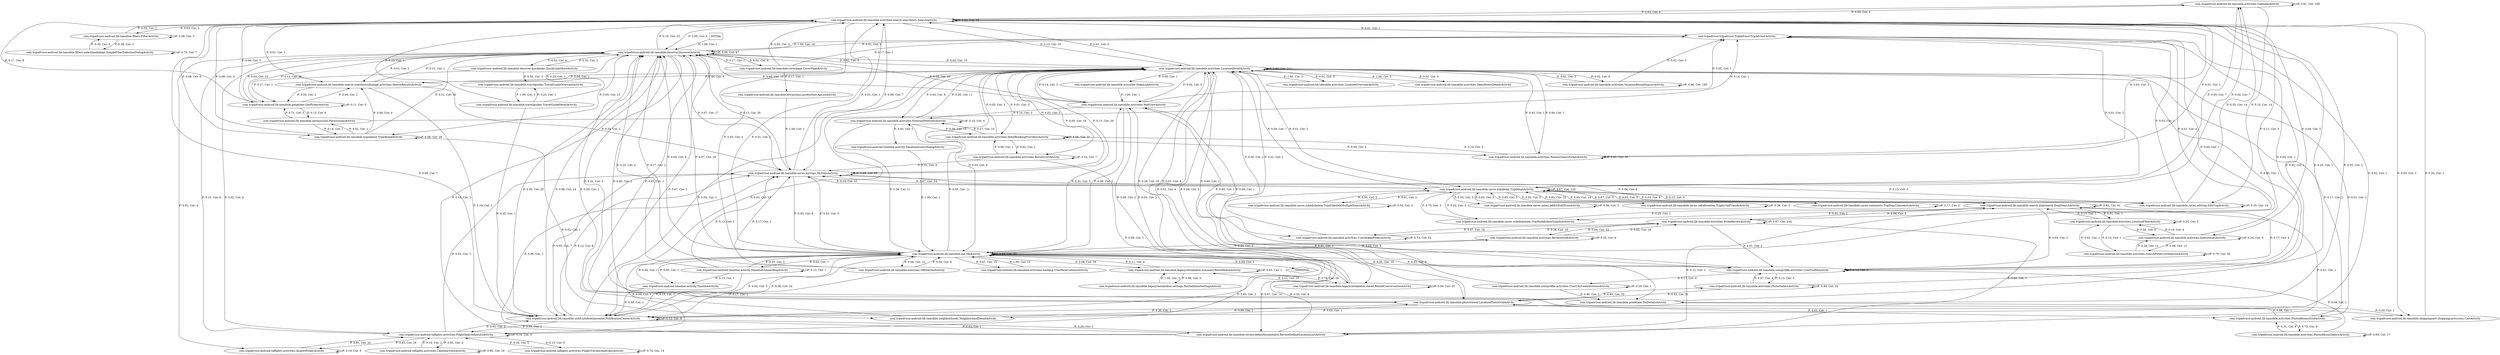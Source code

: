digraph G {
  0 [label="com.tripadvisor.android.lib.tamobile.activities.CalendarActivity"];
  1 [label="com.tripadvisor.android.lib.tamobile.activities.DeepLinkActivity"];
  2 [label="com.tripadvisor.android.lib.tamobile.activities.ExternalWebViewActivity"];
  3 [label="com.tripadvisor.android.lib.tamobile.activities.HotelBookingProvidersActivity"];
  4 [label="com.tripadvisor.android.lib.tamobile.activities.InterstitialsActivity"];
  5 [label="com.tripadvisor.android.lib.tamobile.activities.LocationDetailActivity"];
  6 [label="com.tripadvisor.android.lib.tamobile.activities.LocationFilterActivity"];
  7 [label="com.tripadvisor.android.lib.tamobile.activities.LocationOverviewActivity"];
  8 [label="com.tripadvisor.android.lib.tamobile.activities.OfflineGeoActivity"];
  9 [label="com.tripadvisor.android.lib.tamobile.activities.OpenHoursDetailsActivity"];
  10 [label="com.tripadvisor.android.lib.tamobile.activities.PhotoAlbumGalleryActivity"];
  11 [label="com.tripadvisor.android.lib.tamobile.activities.PhotoAlbumsGridActivity"];
  12 [label="com.tripadvisor.android.lib.tamobile.activities.PhotoGalleryActivity"];
  13 [label="com.tripadvisor.android.lib.tamobile.activities.ReviewDraftActivity"];
  14 [label="com.tripadvisor.android.lib.tamobile.activities.ReviewListActivity"];
  15 [label="com.tripadvisor.android.lib.tamobile.activities.RoomsGuestsPickerActivity"];
  16 [label="com.tripadvisor.android.lib.tamobile.activities.SearchFilterListSelectorActivity"];
  17 [label="com.tripadvisor.android.lib.tamobile.activities.UserImagePickerActivity"];
  18 [label="com.tripadvisor.android.lib.tamobile.activities.VacationRentalInquiryActivity"];
  19 [label="com.tripadvisor.android.lib.tamobile.activities.WebViewActivity"];
  20 [label="com.tripadvisor.android.lib.tamobile.activities.WriteReviewActivity"];
  21 [label="com.tripadvisor.android.lib.tamobile.activities.booking.UserReservationsActivity"];
  22 [label="com.tripadvisor.android.lib.tamobile.activities.search.searchlists.SearchActivity"];
  23 [label="com.tripadvisor.android.lib.tamobile.attractions.productlist.ApListActivity"];
  24 [label="com.tripadvisor.android.lib.tamobile.coverpage.CoverPageActivity"];
  25 [label="com.tripadvisor.android.lib.tamobile.discover.DiscoverActivity"];
  26 [label="com.tripadvisor.android.lib.tamobile.discover.quicklinks.QuickLinksMoreActivity"];
  27 [label="com.tripadvisor.android.lib.tamobile.filters.FilterActivity"];
  28 [label="com.tripadvisor.android.lib.tamobile.filters.selectiondialogs.SimpleFilterSelectionDialogActivity"];
  29 [label="com.tripadvisor.android.lib.tamobile.geopicker.GeoPickerActivity"];
  30 [label="com.tripadvisor.android.lib.tamobile.legacyrentalinbox.detail.RentalConversationActivity"];
  31 [label="com.tripadvisor.android.lib.tamobile.legacyrentalinbox.settings.RentalInboxSettingsActivity"];
  32 [label="com.tripadvisor.android.lib.tamobile.legacyrentalinbox.summary.RentalInboxActivity"];
  33 [label="com.tripadvisor.android.lib.tamobile.me.MeActivity"];
  34 [label="com.tripadvisor.android.lib.tamobile.neighborhoods.NeighborhoodDetailActivity"];
  35 [label="com.tripadvisor.android.lib.tamobile.notif.notificationcenter.NotificationCenterActivity"];
  36 [label="com.tripadvisor.android.lib.tamobile.permissions.PermissionsActivity"];
  37 [label="com.tripadvisor.android.lib.tamobile.photoviewer.LocationPhotoGridActivity"];
  38 [label="com.tripadvisor.android.lib.tamobile.poidetails.PoiDetailsActivity"];
  39 [label="com.tripadvisor.android.lib.tamobile.review.defaultlocationlist.ReviewDefaultLocationListActivity"];
  40 [label="com.tripadvisor.android.lib.tamobile.saves.collaboration.TripInviteFriendsActivity"];
  41 [label="com.tripadvisor.android.lib.tamobile.saves.comments.TripItemCommentsActivity"];
  42 [label="com.tripadvisor.android.lib.tamobile.saves.edittrip.EditTripActivity"];
  43 [label="com.tripadvisor.android.lib.tamobile.saves.mytrips.MyTripsActivity"];
  44 [label="com.tripadvisor.android.lib.tamobile.saves.notes.AddOrEditNoteActivity"];
  45 [label="com.tripadvisor.android.lib.tamobile.saves.scheduleitem.TripModifyItemScheduleActivity"];
  46 [label="com.tripadvisor.android.lib.tamobile.saves.scheduleitem.TripScheduleMultipleItemsActivity"];
  47 [label="com.tripadvisor.android.lib.tamobile.saves.tripdetail.TripDetailActivity"];
  48 [label="com.tripadvisor.android.lib.tamobile.search.dualsearch.DualSearchActivity"];
  49 [label="com.tripadvisor.android.lib.tamobile.search.searchresultspage.activities.SearchResultsActivity"];
  50 [label="com.tripadvisor.android.lib.tamobile.shoppingcart.shoppingcartscreen.CartActivity"];
  51 [label="com.tripadvisor.android.lib.tamobile.travelguides.TravelGuideDetailActivity"];
  52 [label="com.tripadvisor.android.lib.tamobile.travelguides.TravelGuideOverviewActivity"];
  53 [label="com.tripadvisor.android.lib.tamobile.typeahead.TypeAheadActivity"];
  54 [label="com.tripadvisor.android.lib.tamobile.userprofile.activities.UserCityContributionsActivity"];
  55 [label="com.tripadvisor.android.lib.tamobile.userprofile.activities.UserProfileActivity"];
  56 [label="com.tripadvisor.android.taflights.activities.AirportPickerActivity"];
  57 [label="com.tripadvisor.android.taflights.activities.CalendarViewActivity"];
  58 [label="com.tripadvisor.android.taflights.activities.FlightSearchResultsActivity"];
  59 [label="com.tripadvisor.android.taflights.activities.FlightTravelerAndClassActivity"];
  60 [label="com.tripadvisor.android.timeline.activity.TimelineAccessDialogActivity"];
  61 [label="com.tripadvisor.android.timeline.activity.TimelineActivity"];
  62 [label="com.tripadvisor.android.timeline.activity.TimelineOnboardingActivity"];
  63 [label="com.tripadvisor.tripadvisor.TripAdvisorTripAdvisorActivity"];
  64 [label="TERMINAL",shape=diamond];
  65 [label="INITIAL",shape=box];
0->0 [label="P: 0.81, Cnt: 109"];
0->22 [label="P: 0.03, Cnt: 4"];
0->42 [label="P: 0.10, Cnt: 14"];
0->47 [label="P: 0.05, Cnt: 7"];
1->19 [label="P: 1.00, Cnt: 1"];
2->2 [label="P: 0.10, Cnt: 4"];
2->3 [label="P: 0.36, Cnt: 15"];
2->5 [label="P: 0.26, Cnt: 11"];
2->33 [label="P: 0.26, Cnt: 11"];
2->60 [label="P: 0.02, Cnt: 1"];
3->2 [label="P: 0.27, Cnt: 15"];
3->3 [label="P: 0.56, Cnt: 31"];
3->5 [label="P: 0.05, Cnt: 3"];
3->14 [label="P: 0.02, Cnt: 1"];
3->15 [label="P: 0.09, Cnt: 5"];
4->4 [label="P: 0.24, Cnt: 6"];
4->6 [label="P: 0.16, Cnt: 4"];
4->16 [label="P: 0.48, Cnt: 12"];
4->22 [label="P: 0.12, Cnt: 3"];
5->1 [label="P: 0.00, Cnt: 1"];
5->2 [label="P: 0.03, Cnt: 9"];
5->3 [label="P: 0.01, Cnt: 3"];
5->5 [label="P: 0.68, Cnt: 211"];
5->7 [label="P: 0.01, Cnt: 3"];
5->9 [label="P: 0.01, Cnt: 3"];
5->11 [label="P: 0.01, Cnt: 3"];
5->14 [label="P: 0.02, Cnt: 5"];
5->15 [label="P: 0.00, Cnt: 1"];
5->17 [label="P: 0.00, Cnt: 1"];
5->18 [label="P: 0.02, Cnt: 6"];
5->19 [label="P: 0.02, Cnt: 5"];
5->22 [label="P: 0.01, Cnt: 4"];
5->25 [label="P: 0.03, Cnt: 10"];
5->30 [label="P: 0.01, Cnt: 4"];
5->33 [label="P: 0.03, Cnt: 9"];
5->35 [label="P: 0.03, Cnt: 10"];
5->37 [label="P: 0.01, Cnt: 4"];
5->43 [label="P: 0.05, Cnt: 16"];
5->47 [label="P: 0.01, Cnt: 2"];
5->49 [label="P: 0.00, Cnt: 1"];
5->55 [label="P: 0.00, Cnt: 1"];
6->4 [label="P: 0.50, Cnt: 4"];
6->6 [label="P: 0.25, Cnt: 2"];
6->16 [label="P: 0.13, Cnt: 1"];
6->48 [label="P: 0.13, Cnt: 1"];
7->5 [label="P: 1.00, Cnt: 3"];
8->25 [label="P: 0.17, Cnt: 2"];
8->33 [label="P: 0.50, Cnt: 6"];
8->35 [label="P: 0.17, Cnt: 2"];
8->43 [label="P: 0.17, Cnt: 2"];
9->5 [label="P: 1.00, Cnt: 3"];
10->10 [label="P: 0.65, Cnt: 17"];
10->11 [label="P: 0.31, Cnt: 8"];
10->55 [label="P: 0.04, Cnt: 1"];
11->5 [label="P: 0.17, Cnt: 2"];
11->10 [label="P: 0.75, Cnt: 9"];
11->37 [label="P: 0.08, Cnt: 1"];
12->12 [label="P: 0.40, Cnt: 24"];
12->37 [label="P: 0.52, Cnt: 31"];
12->55 [label="P: 0.07, Cnt: 4"];
12->63 [label="P: 0.02, Cnt: 1"];
13->13 [label="P: 0.35, Cnt: 9"];
13->20 [label="P: 0.62, Cnt: 16"];
13->33 [label="P: 0.04, Cnt: 1"];
14->3 [label="P: 0.08, Cnt: 1"];
14->14 [label="P: 0.54, Cnt: 7"];
14->35 [label="P: 0.08, Cnt: 1"];
14->43 [label="P: 0.31, Cnt: 4"];
15->3 [label="P: 0.14, Cnt: 5"];
15->5 [label="P: 0.03, Cnt: 1"];
15->15 [label="P: 0.81, Cnt: 30"];
15->22 [label="P: 0.03, Cnt: 1"];
16->4 [label="P: 0.28, Cnt: 12"];
16->6 [label="P: 0.02, Cnt: 1"];
16->16 [label="P: 0.70, Cnt: 30"];
17->5 [label="P: 0.01, Cnt: 1"];
17->17 [label="P: 0.72, Cnt: 52"];
17->20 [label="P: 0.26, Cnt: 19"];
18->5 [label="P: 0.02, Cnt: 3"];
18->18 [label="P: 0.96, Cnt: 160"];
18->63 [label="P: 0.02, Cnt: 3"];
19->2 [label="P: 0.14, Cnt: 3"];
19->5 [label="P: 0.14, Cnt: 3"];
19->25 [label="P: 0.45, Cnt: 10"];
19->30 [label="P: 0.09, Cnt: 2"];
19->33 [label="P: 0.09, Cnt: 2"];
19->55 [label="P: 0.05, Cnt: 1"];
19->63 [label="P: 0.05, Cnt: 1"];
20->13 [label="P: 0.04, Cnt: 12"];
20->17 [label="P: 0.07, Cnt: 19"];
20->20 [label="P: 0.87, Cnt: 244"];
20->39 [label="P: 0.00, Cnt: 1"];
20->55 [label="P: 0.01, Cnt: 2"];
20->63 [label="P: 0.01, Cnt: 4"];
21->33 [label="P: 1.00, Cnt: 15"];
22->0 [label="P: 0.05, Cnt: 4"];
22->4 [label="P: 0.04, Cnt: 3"];
22->5 [label="P: 0.13, Cnt: 10"];
22->15 [label="P: 0.01, Cnt: 1"];
22->22 [label="P: 0.24, Cnt: 19"];
22->25 [label="P: 0.05, Cnt: 4"];
22->27 [label="P: 0.03, Cnt: 2"];
22->29 [label="P: 0.06, Cnt: 5"];
22->33 [label="P: 0.05, Cnt: 4"];
22->35 [label="P: 0.09, Cnt: 7"];
22->38 [label="P: 0.03, Cnt: 2"];
22->43 [label="P: 0.09, Cnt: 7"];
22->49 [label="P: 0.01, Cnt: 1"];
22->50 [label="P: 0.03, Cnt: 2"];
22->53 [label="P: 0.08, Cnt: 6"];
22->63 [label="P: 0.01, Cnt: 1"];
23->43 [label="P: 1.00, Cnt: 1"];
24->22 [label="P: 0.50, Cnt: 3"];
24->23 [label="P: 0.17, Cnt: 1"];
24->25 [label="P: 0.17, Cnt: 1"];
24->63 [label="P: 0.17, Cnt: 1"];
25->5 [label="P: 0.02, Cnt: 5"];
25->19 [label="P: 0.04, Cnt: 10"];
25->22 [label="P: 0.10, Cnt: 23"];
25->24 [label="P: 0.03, Cnt: 6"];
25->25 [label="P: 0.36, Cnt: 87"];
25->26 [label="P: 0.03, Cnt: 6"];
25->29 [label="P: 0.12, Cnt: 28"];
25->33 [label="P: 0.07, Cnt: 16"];
25->35 [label="P: 0.06, Cnt: 14"];
25->37 [label="P: 0.01, Cnt: 2"];
25->43 [label="P: 0.07, Cnt: 17"];
25->49 [label="P: 0.01, Cnt: 2"];
25->53 [label="P: 0.05, Cnt: 13"];
25->56 [label="P: 0.02, Cnt: 4"];
25->58 [label="P: 0.02, Cnt: 4"];
25->63 [label="P: 0.01, Cnt: 2"];
26->25 [label="P: 0.33, Cnt: 2"];
26->29 [label="P: 0.17, Cnt: 1"];
26->52 [label="P: 0.50, Cnt: 3"];
27->22 [label="P: 0.25, Cnt: 2"];
27->27 [label="P: 0.38, Cnt: 3"];
27->28 [label="P: 0.38, Cnt: 3"];
28->27 [label="P: 0.30, Cnt: 3"];
28->28 [label="P: 0.70, Cnt: 7"];
29->22 [label="P: 0.17, Cnt: 8"];
29->25 [label="P: 0.54, Cnt: 25"];
29->29 [label="P: 0.11, Cnt: 5"];
29->36 [label="P: 0.13, Cnt: 6"];
29->49 [label="P: 0.04, Cnt: 2"];
30->5 [label="P: 0.26, Cnt: 18"];
30->19 [label="P: 0.03, Cnt: 2"];
30->30 [label="P: 0.50, Cnt: 35"];
30->32 [label="P: 0.21, Cnt: 15"];
31->32 [label="P: 1.00, Cnt: 3"];
32->30 [label="P: 0.78, Cnt: 29"];
32->31 [label="P: 0.08, Cnt: 3"];
32->32 [label="P: 0.03, Cnt: 1"];
32->33 [label="P: 0.11, Cnt: 4"];
33->2 [label="P: 0.05, Cnt: 11"];
33->8 [label="P: 0.06, Cnt: 12"];
33->13 [label="P: 0.02, Cnt: 5"];
33->19 [label="P: 0.01, Cnt: 3"];
33->21 [label="P: 0.07, Cnt: 15"];
33->22 [label="P: 0.01, Cnt: 2"];
33->25 [label="P: 0.04, Cnt: 9"];
33->32 [label="P: 0.08, Cnt: 18"];
33->33 [label="P: 0.44, Cnt: 93"];
33->35 [label="P: 0.02, Cnt: 5"];
33->39 [label="P: 0.07, Cnt: 14"];
33->43 [label="P: 0.02, Cnt: 5"];
33->55 [label="P: 0.05, Cnt: 10"];
33->58 [label="P: 0.00, Cnt: 1"];
33->61 [label="P: 0.00, Cnt: 1"];
33->62 [label="P: 0.03, Cnt: 7"];
33->63 [label="P: 0.00, Cnt: 1"];
33->64 [label="P: 0.00, Cnt: 1"];
34->25 [label="P: 0.50, Cnt: 1"];
34->37 [label="P: 0.50, Cnt: 1"];
35->5 [label="P: 0.03, Cnt: 2"];
35->22 [label="P: 0.02, Cnt: 1"];
35->25 [label="P: 0.30, Cnt: 20"];
35->33 [label="P: 0.36, Cnt: 24"];
35->35 [label="P: 0.12, Cnt: 8"];
35->39 [label="P: 0.02, Cnt: 1"];
35->43 [label="P: 0.12, Cnt: 8"];
35->58 [label="P: 0.03, Cnt: 2"];
36->29 [label="P: 0.71, Cnt: 5"];
36->53 [label="P: 0.14, Cnt: 1"];
36->63 [label="P: 0.14, Cnt: 1"];
37->5 [label="P: 0.08, Cnt: 3"];
37->11 [label="P: 0.03, Cnt: 1"];
37->12 [label="P: 0.85, Cnt: 33"];
37->25 [label="P: 0.03, Cnt: 1"];
37->34 [label="P: 0.03, Cnt: 1"];
38->22 [label="P: 0.20, Cnt: 1"];
38->25 [label="P: 0.40, Cnt: 2"];
38->35 [label="P: 0.20, Cnt: 1"];
38->50 [label="P: 0.20, Cnt: 1"];
39->25 [label="P: 0.18, Cnt: 3"];
39->33 [label="P: 0.35, Cnt: 6"];
39->35 [label="P: 0.29, Cnt: 5"];
39->43 [label="P: 0.06, Cnt: 1"];
39->48 [label="P: 0.12, Cnt: 2"];
40->40 [label="P: 0.38, Cnt: 3"];
40->47 [label="P: 0.63, Cnt: 5"];
41->41 [label="P: 0.17, Cnt: 2"];
41->47 [label="P: 0.83, Cnt: 10"];
42->0 [label="P: 0.35, Cnt: 14"];
42->42 [label="P: 0.35, Cnt: 14"];
42->43 [label="P: 0.13, Cnt: 5"];
42->47 [label="P: 0.15, Cnt: 6"];
42->63 [label="P: 0.03, Cnt: 1"];
43->5 [label="P: 0.13, Cnt: 20"];
43->22 [label="P: 0.01, Cnt: 1"];
43->25 [label="P: 0.13, Cnt: 20"];
43->33 [label="P: 0.05, Cnt: 8"];
43->35 [label="P: 0.05, Cnt: 7"];
43->42 [label="P: 0.04, Cnt: 6"];
43->43 [label="P: 0.45, Cnt: 69"];
43->47 [label="P: 0.14, Cnt: 22"];
44->44 [label="P: 0.38, Cnt: 3"];
44->47 [label="P: 0.63, Cnt: 5"];
45->47 [label="P: 0.75, Cnt: 3"];
45->48 [label="P: 0.25, Cnt: 1"];
46->46 [label="P: 0.50, Cnt: 2"];
46->47 [label="P: 0.50, Cnt: 2"];
47->0 [label="P: 0.04, Cnt: 7"];
47->5 [label="P: 0.04, Cnt: 7"];
47->38 [label="P: 0.01, Cnt: 1"];
47->40 [label="P: 0.03, Cnt: 5"];
47->41 [label="P: 0.05, Cnt: 10"];
47->42 [label="P: 0.03, Cnt: 6"];
47->43 [label="P: 0.07, Cnt: 14"];
47->44 [label="P: 0.03, Cnt: 5"];
47->45 [label="P: 0.02, Cnt: 3"];
47->46 [label="P: 0.01, Cnt: 2"];
47->47 [label="P: 0.67, Cnt: 133"];
47->48 [label="P: 0.03, Cnt: 5"];
47->63 [label="P: 0.01, Cnt: 2"];
48->6 [label="P: 0.01, Cnt: 1"];
48->20 [label="P: 0.04, Cnt: 3"];
48->39 [label="P: 0.01, Cnt: 1"];
48->45 [label="P: 0.01, Cnt: 1"];
48->47 [label="P: 0.07, Cnt: 5"];
48->48 [label="P: 0.82, Cnt: 61"];
48->55 [label="P: 0.03, Cnt: 2"];
49->5 [label="P: 0.40, Cnt: 4"];
49->25 [label="P: 0.10, Cnt: 1"];
49->29 [label="P: 0.20, Cnt: 2"];
49->35 [label="P: 0.10, Cnt: 1"];
49->43 [label="P: 0.20, Cnt: 2"];
50->22 [label="P: 0.33, Cnt: 1"];
50->25 [label="P: 0.67, Cnt: 2"];
51->22 [label="P: 0.25, Cnt: 1"];
51->25 [label="P: 0.25, Cnt: 1"];
51->35 [label="P: 0.25, Cnt: 1"];
51->52 [label="P: 0.25, Cnt: 1"];
52->51 [label="P: 1.00, Cnt: 4"];
53->22 [label="P: 0.08, Cnt: 4"];
53->25 [label="P: 0.21, Cnt: 10"];
53->34 [label="P: 0.02, Cnt: 1"];
53->36 [label="P: 0.02, Cnt: 1"];
53->49 [label="P: 0.08, Cnt: 4"];
53->53 [label="P: 0.58, Cnt: 28"];
54->5 [label="P: 0.40, Cnt: 2"];
54->38 [label="P: 0.40, Cnt: 2"];
54->54 [label="P: 0.20, Cnt: 1"];
55->12 [label="P: 0.13, Cnt: 3"];
55->19 [label="P: 0.04, Cnt: 1"];
55->33 [label="P: 0.33, Cnt: 8"];
55->48 [label="P: 0.17, Cnt: 4"];
55->54 [label="P: 0.17, Cnt: 4"];
55->55 [label="P: 0.13, Cnt: 3"];
55->63 [label="P: 0.04, Cnt: 1"];
56->56 [label="P: 0.19, Cnt: 5"];
56->58 [label="P: 0.81, Cnt: 22"];
57->57 [label="P: 0.90, Cnt: 18"];
57->58 [label="P: 0.10, Cnt: 2"];
58->25 [label="P: 0.15, Cnt: 6"];
58->33 [label="P: 0.05, Cnt: 2"];
58->35 [label="P: 0.05, Cnt: 2"];
58->43 [label="P: 0.03, Cnt: 1"];
58->56 [label="P: 0.45, Cnt: 18"];
58->57 [label="P: 0.05, Cnt: 2"];
58->58 [label="P: 0.10, Cnt: 4"];
58->59 [label="P: 0.13, Cnt: 5"];
59->58 [label="P: 0.26, Cnt: 5"];
59->59 [label="P: 0.74, Cnt: 14"];
60->33 [label="P: 1.00, Cnt: 1"];
61->33 [label="P: 0.50, Cnt: 1"];
61->35 [label="P: 0.50, Cnt: 1"];
62->25 [label="P: 0.25, Cnt: 2"];
62->33 [label="P: 0.25, Cnt: 2"];
62->35 [label="P: 0.13, Cnt: 1"];
62->43 [label="P: 0.13, Cnt: 1"];
62->61 [label="P: 0.13, Cnt: 1"];
62->62 [label="P: 0.13, Cnt: 1"];
63->25 [label="P: 1.00, Cnt: 19"];
65->25 [label="P: 1.00, Cnt: 1"];
}
